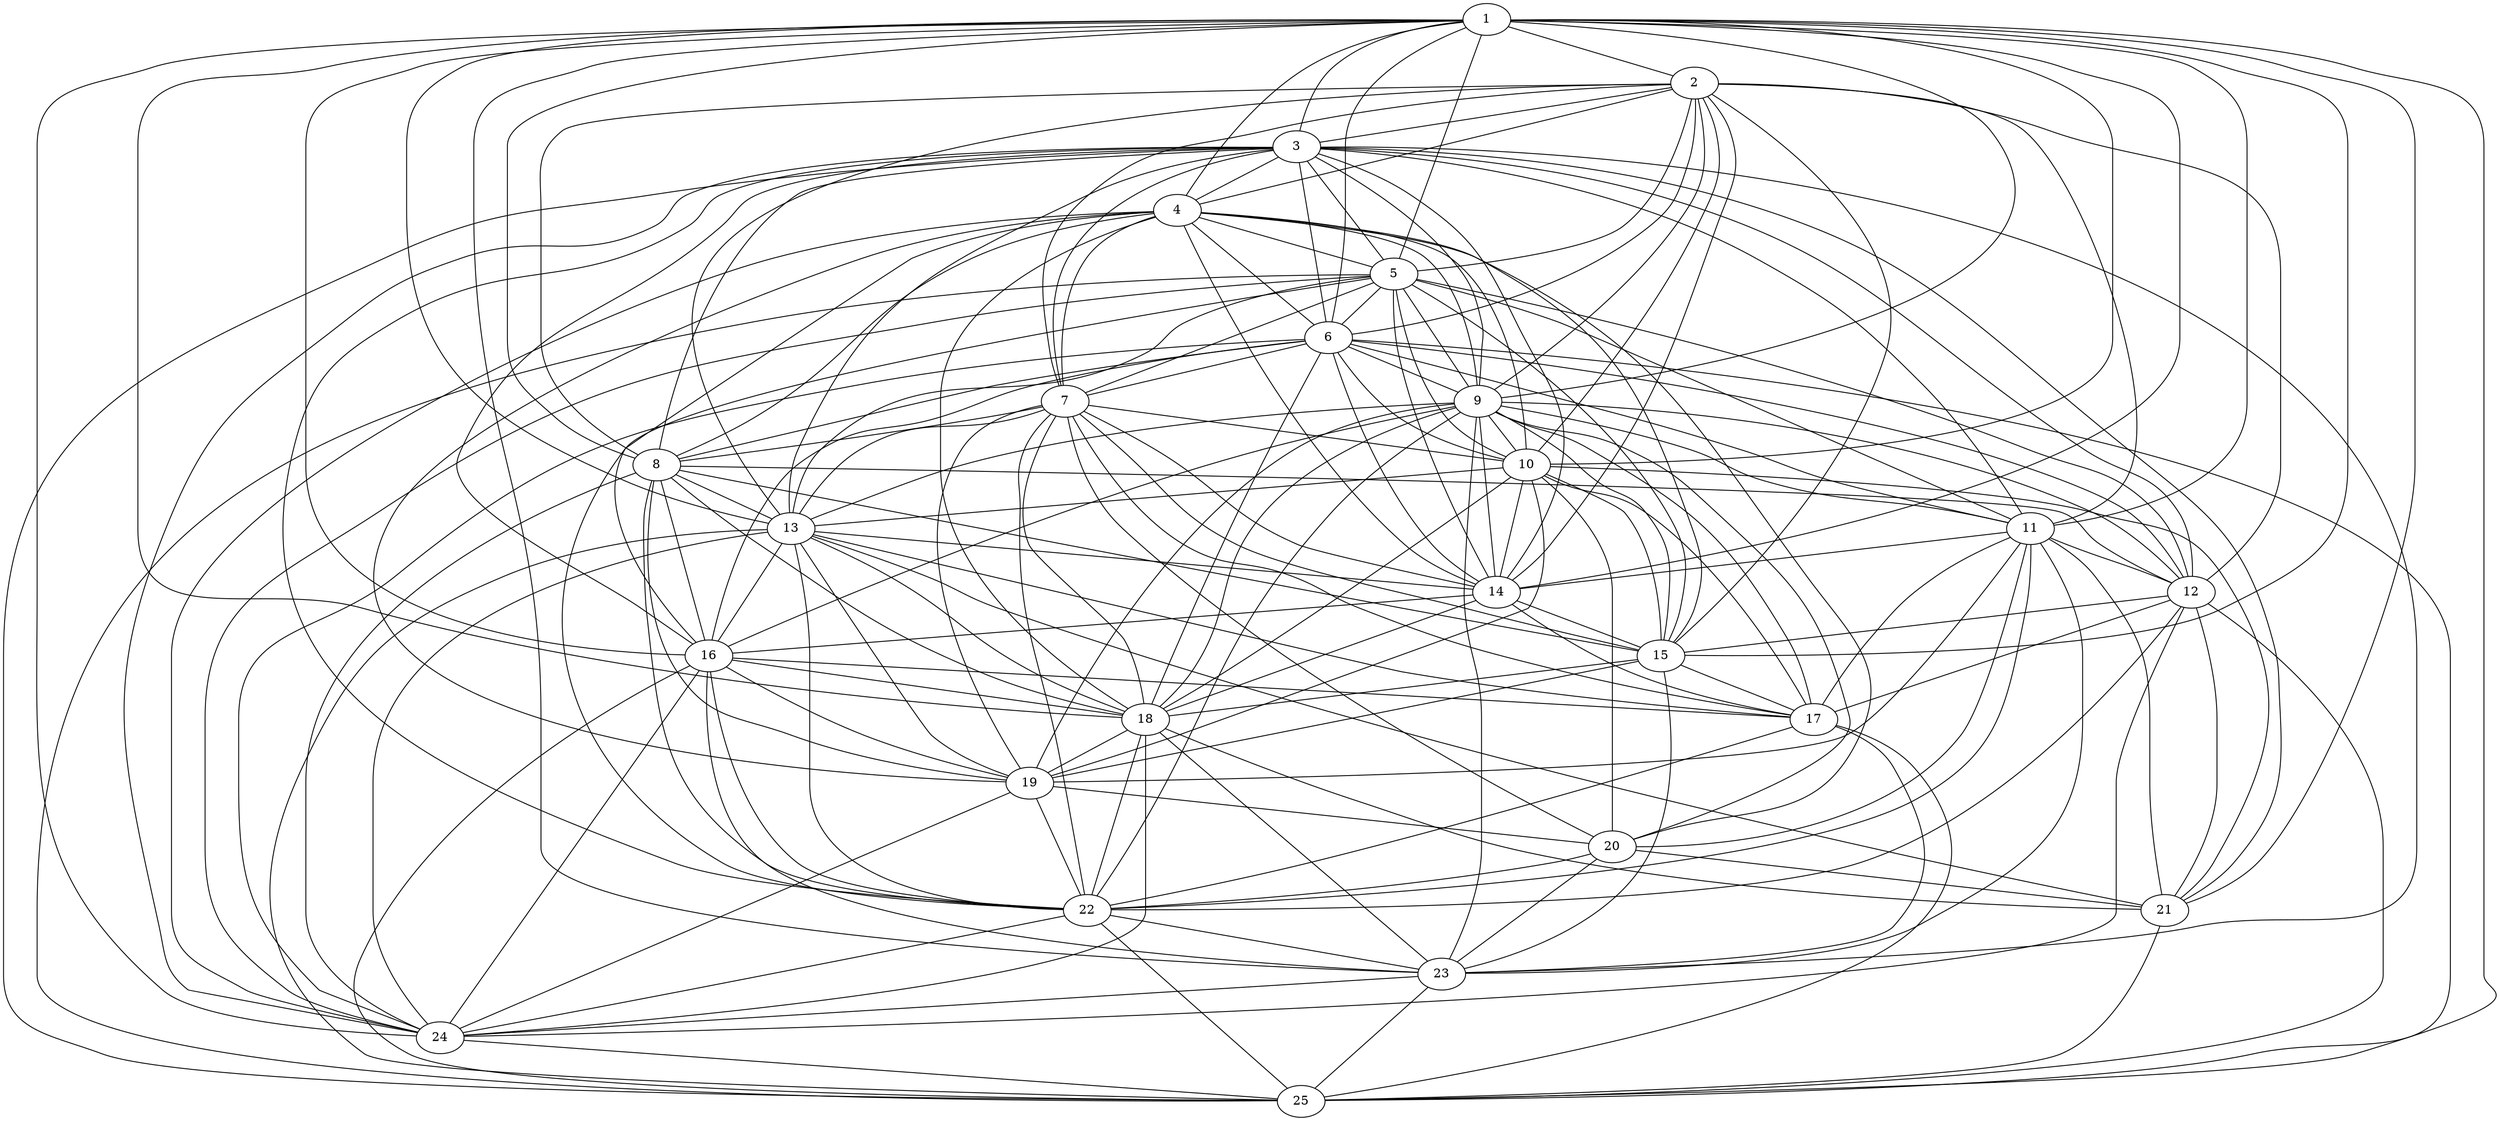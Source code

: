 graph {
1--2;
2--3;
2--4;
2--5;
2--6;
2--7;
2--8;
2--9;
2--10;
2--11;
2--12;
2--13;
2--14;
2--15;
14--16;
1--14;
3--14;
4--14;
5--14;
6--14;
7--14;
14--15;
9--14;
14--17;
14--18;
13--14;
11--14;
10--14;
1--10;
10--19;
4--10;
5--10;
6--10;
7--10;
10--15;
9--10;
10--20;
10--17;
10--18;
10--21;
10--13;
9--22;
1--9;
9--19;
5--9;
9--16;
9--15;
6--9;
9--20;
9--17;
9--18;
9--11;
9--23;
9--12;
9--13;
3--9;
4--9;
1--15;
15--19;
7--15;
8--15;
15--17;
15--18;
5--15;
15--23;
12--15;
4--15;
22--24;
16--24;
1--24;
19--24;
3--24;
4--24;
5--24;
6--24;
8--24;
18--24;
24--25;
23--24;
12--24;
13--24;
20--22;
19--20;
7--20;
20--21;
20--23;
11--20;
4--20;
17--22;
16--17;
7--17;
17--25;
17--23;
12--17;
13--17;
11--17;
18--22;
16--18;
1--18;
18--19;
7--18;
8--18;
6--18;
18--21;
18--23;
13--18;
4--18;
22--25;
16--25;
1--25;
3--25;
5--25;
6--25;
21--25;
23--25;
12--25;
13--25;
1--21;
3--21;
12--21;
13--21;
11--21;
22--23;
16--23;
1--23;
3--23;
11--23;
12--22;
3--12;
5--12;
8--12;
6--12;
11--12;
13--22;
1--13;
13--19;
13--16;
7--13;
8--13;
3--13;
5--13;
11--22;
1--11;
11--19;
5--11;
6--11;
3--11;
16--22;
19--22;
3--22;
5--22;
7--22;
8--22;
1--16;
16--19;
4--16;
6--16;
8--16;
3--16;
1--8;
1--6;
1--3;
1--5;
1--4;
7--19;
8--19;
4--19;
3--4;
3--7;
3--8;
3--6;
3--5;
4--7;
4--8;
4--6;
4--5;
5--7;
5--6;
6--7;
6--8;
7--8;
}
